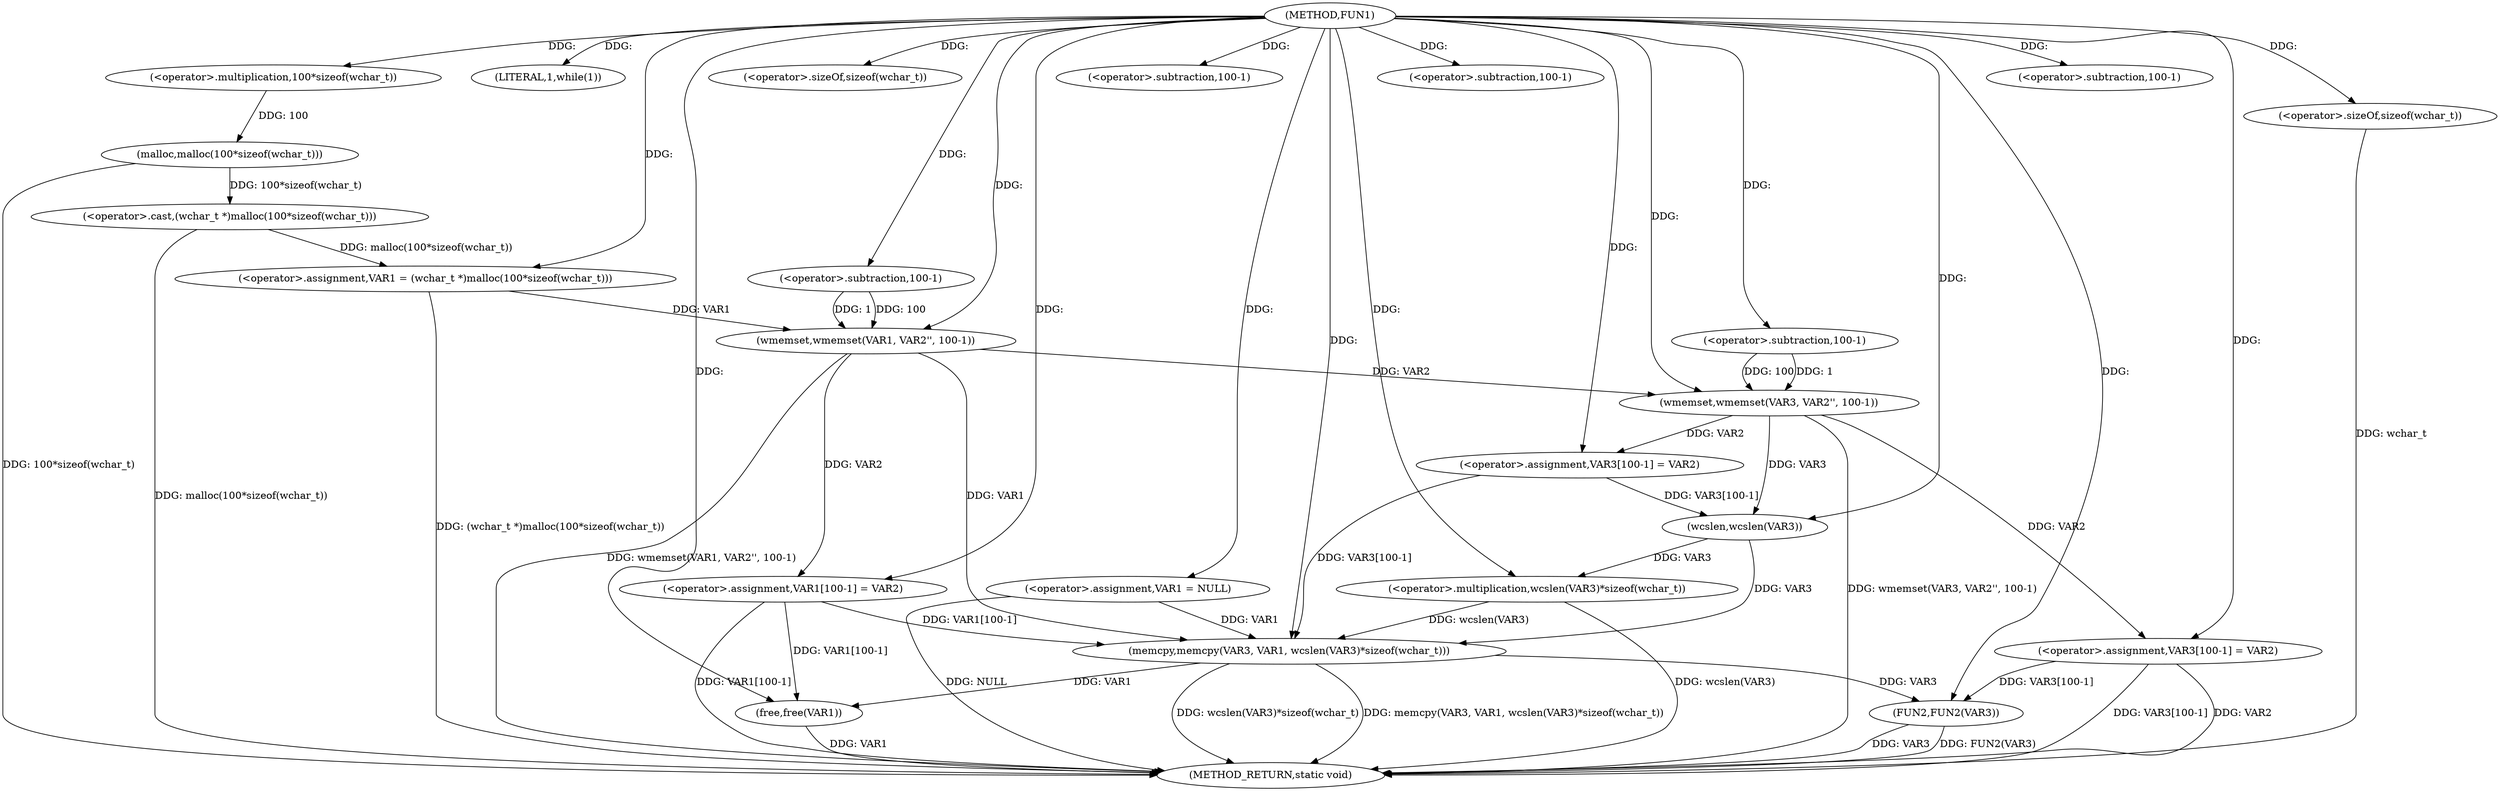 digraph FUN1 {  
"1000100" [label = "(METHOD,FUN1)" ]
"1000166" [label = "(METHOD_RETURN,static void)" ]
"1000103" [label = "(<operator>.assignment,VAR1 = NULL)" ]
"1000107" [label = "(LITERAL,1,while(1))" ]
"1000109" [label = "(<operator>.assignment,VAR1 = (wchar_t *)malloc(100*sizeof(wchar_t)))" ]
"1000111" [label = "(<operator>.cast,(wchar_t *)malloc(100*sizeof(wchar_t)))" ]
"1000113" [label = "(malloc,malloc(100*sizeof(wchar_t)))" ]
"1000114" [label = "(<operator>.multiplication,100*sizeof(wchar_t))" ]
"1000116" [label = "(<operator>.sizeOf,sizeof(wchar_t))" ]
"1000118" [label = "(wmemset,wmemset(VAR1, VAR2'', 100-1))" ]
"1000121" [label = "(<operator>.subtraction,100-1)" ]
"1000124" [label = "(<operator>.assignment,VAR1[100-1] = VAR2)" ]
"1000127" [label = "(<operator>.subtraction,100-1)" ]
"1000134" [label = "(wmemset,wmemset(VAR3, VAR2'', 100-1))" ]
"1000137" [label = "(<operator>.subtraction,100-1)" ]
"1000140" [label = "(<operator>.assignment,VAR3[100-1] = VAR2)" ]
"1000143" [label = "(<operator>.subtraction,100-1)" ]
"1000147" [label = "(memcpy,memcpy(VAR3, VAR1, wcslen(VAR3)*sizeof(wchar_t)))" ]
"1000150" [label = "(<operator>.multiplication,wcslen(VAR3)*sizeof(wchar_t))" ]
"1000151" [label = "(wcslen,wcslen(VAR3))" ]
"1000153" [label = "(<operator>.sizeOf,sizeof(wchar_t))" ]
"1000155" [label = "(<operator>.assignment,VAR3[100-1] = VAR2)" ]
"1000158" [label = "(<operator>.subtraction,100-1)" ]
"1000162" [label = "(FUN2,FUN2(VAR3))" ]
"1000164" [label = "(free,free(VAR1))" ]
  "1000124" -> "1000166"  [ label = "DDG: VAR1[100-1]"] 
  "1000150" -> "1000166"  [ label = "DDG: wcslen(VAR3)"] 
  "1000103" -> "1000166"  [ label = "DDG: NULL"] 
  "1000113" -> "1000166"  [ label = "DDG: 100*sizeof(wchar_t)"] 
  "1000118" -> "1000166"  [ label = "DDG: wmemset(VAR1, VAR2'', 100-1)"] 
  "1000153" -> "1000166"  [ label = "DDG: wchar_t"] 
  "1000111" -> "1000166"  [ label = "DDG: malloc(100*sizeof(wchar_t))"] 
  "1000147" -> "1000166"  [ label = "DDG: wcslen(VAR3)*sizeof(wchar_t)"] 
  "1000155" -> "1000166"  [ label = "DDG: VAR3[100-1]"] 
  "1000134" -> "1000166"  [ label = "DDG: wmemset(VAR3, VAR2'', 100-1)"] 
  "1000162" -> "1000166"  [ label = "DDG: VAR3"] 
  "1000162" -> "1000166"  [ label = "DDG: FUN2(VAR3)"] 
  "1000147" -> "1000166"  [ label = "DDG: memcpy(VAR3, VAR1, wcslen(VAR3)*sizeof(wchar_t))"] 
  "1000109" -> "1000166"  [ label = "DDG: (wchar_t *)malloc(100*sizeof(wchar_t))"] 
  "1000155" -> "1000166"  [ label = "DDG: VAR2"] 
  "1000164" -> "1000166"  [ label = "DDG: VAR1"] 
  "1000100" -> "1000103"  [ label = "DDG: "] 
  "1000100" -> "1000107"  [ label = "DDG: "] 
  "1000111" -> "1000109"  [ label = "DDG: malloc(100*sizeof(wchar_t))"] 
  "1000100" -> "1000109"  [ label = "DDG: "] 
  "1000113" -> "1000111"  [ label = "DDG: 100*sizeof(wchar_t)"] 
  "1000114" -> "1000113"  [ label = "DDG: 100"] 
  "1000100" -> "1000114"  [ label = "DDG: "] 
  "1000100" -> "1000116"  [ label = "DDG: "] 
  "1000109" -> "1000118"  [ label = "DDG: VAR1"] 
  "1000100" -> "1000118"  [ label = "DDG: "] 
  "1000121" -> "1000118"  [ label = "DDG: 100"] 
  "1000121" -> "1000118"  [ label = "DDG: 1"] 
  "1000100" -> "1000121"  [ label = "DDG: "] 
  "1000118" -> "1000124"  [ label = "DDG: VAR2"] 
  "1000100" -> "1000124"  [ label = "DDG: "] 
  "1000100" -> "1000127"  [ label = "DDG: "] 
  "1000100" -> "1000134"  [ label = "DDG: "] 
  "1000118" -> "1000134"  [ label = "DDG: VAR2"] 
  "1000137" -> "1000134"  [ label = "DDG: 100"] 
  "1000137" -> "1000134"  [ label = "DDG: 1"] 
  "1000100" -> "1000137"  [ label = "DDG: "] 
  "1000134" -> "1000140"  [ label = "DDG: VAR2"] 
  "1000100" -> "1000140"  [ label = "DDG: "] 
  "1000100" -> "1000143"  [ label = "DDG: "] 
  "1000140" -> "1000147"  [ label = "DDG: VAR3[100-1]"] 
  "1000151" -> "1000147"  [ label = "DDG: VAR3"] 
  "1000100" -> "1000147"  [ label = "DDG: "] 
  "1000124" -> "1000147"  [ label = "DDG: VAR1[100-1]"] 
  "1000103" -> "1000147"  [ label = "DDG: VAR1"] 
  "1000118" -> "1000147"  [ label = "DDG: VAR1"] 
  "1000150" -> "1000147"  [ label = "DDG: wcslen(VAR3)"] 
  "1000151" -> "1000150"  [ label = "DDG: VAR3"] 
  "1000140" -> "1000151"  [ label = "DDG: VAR3[100-1]"] 
  "1000134" -> "1000151"  [ label = "DDG: VAR3"] 
  "1000100" -> "1000151"  [ label = "DDG: "] 
  "1000100" -> "1000150"  [ label = "DDG: "] 
  "1000100" -> "1000153"  [ label = "DDG: "] 
  "1000100" -> "1000155"  [ label = "DDG: "] 
  "1000134" -> "1000155"  [ label = "DDG: VAR2"] 
  "1000100" -> "1000158"  [ label = "DDG: "] 
  "1000147" -> "1000162"  [ label = "DDG: VAR3"] 
  "1000155" -> "1000162"  [ label = "DDG: VAR3[100-1]"] 
  "1000100" -> "1000162"  [ label = "DDG: "] 
  "1000124" -> "1000164"  [ label = "DDG: VAR1[100-1]"] 
  "1000147" -> "1000164"  [ label = "DDG: VAR1"] 
  "1000100" -> "1000164"  [ label = "DDG: "] 
}
